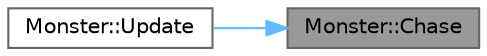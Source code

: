 digraph "Monster::Chase"
{
 // LATEX_PDF_SIZE
  bgcolor="transparent";
  edge [fontname=Helvetica,fontsize=10,labelfontname=Helvetica,labelfontsize=10];
  node [fontname=Helvetica,fontsize=10,shape=box,height=0.2,width=0.4];
  rankdir="RL";
  Node1 [label="Monster::Chase",height=0.2,width=0.4,color="gray40", fillcolor="grey60", style="filled", fontcolor="black",tooltip="Chases this instance."];
  Node1 -> Node2 [dir="back",color="steelblue1",style="solid"];
  Node2 [label="Monster::Update",height=0.2,width=0.4,color="grey40", fillcolor="white", style="filled",URL="$class_monster.html#a30d75e60a6cf10223b00e2fb1d58d485",tooltip="Updates this instance."];
}
